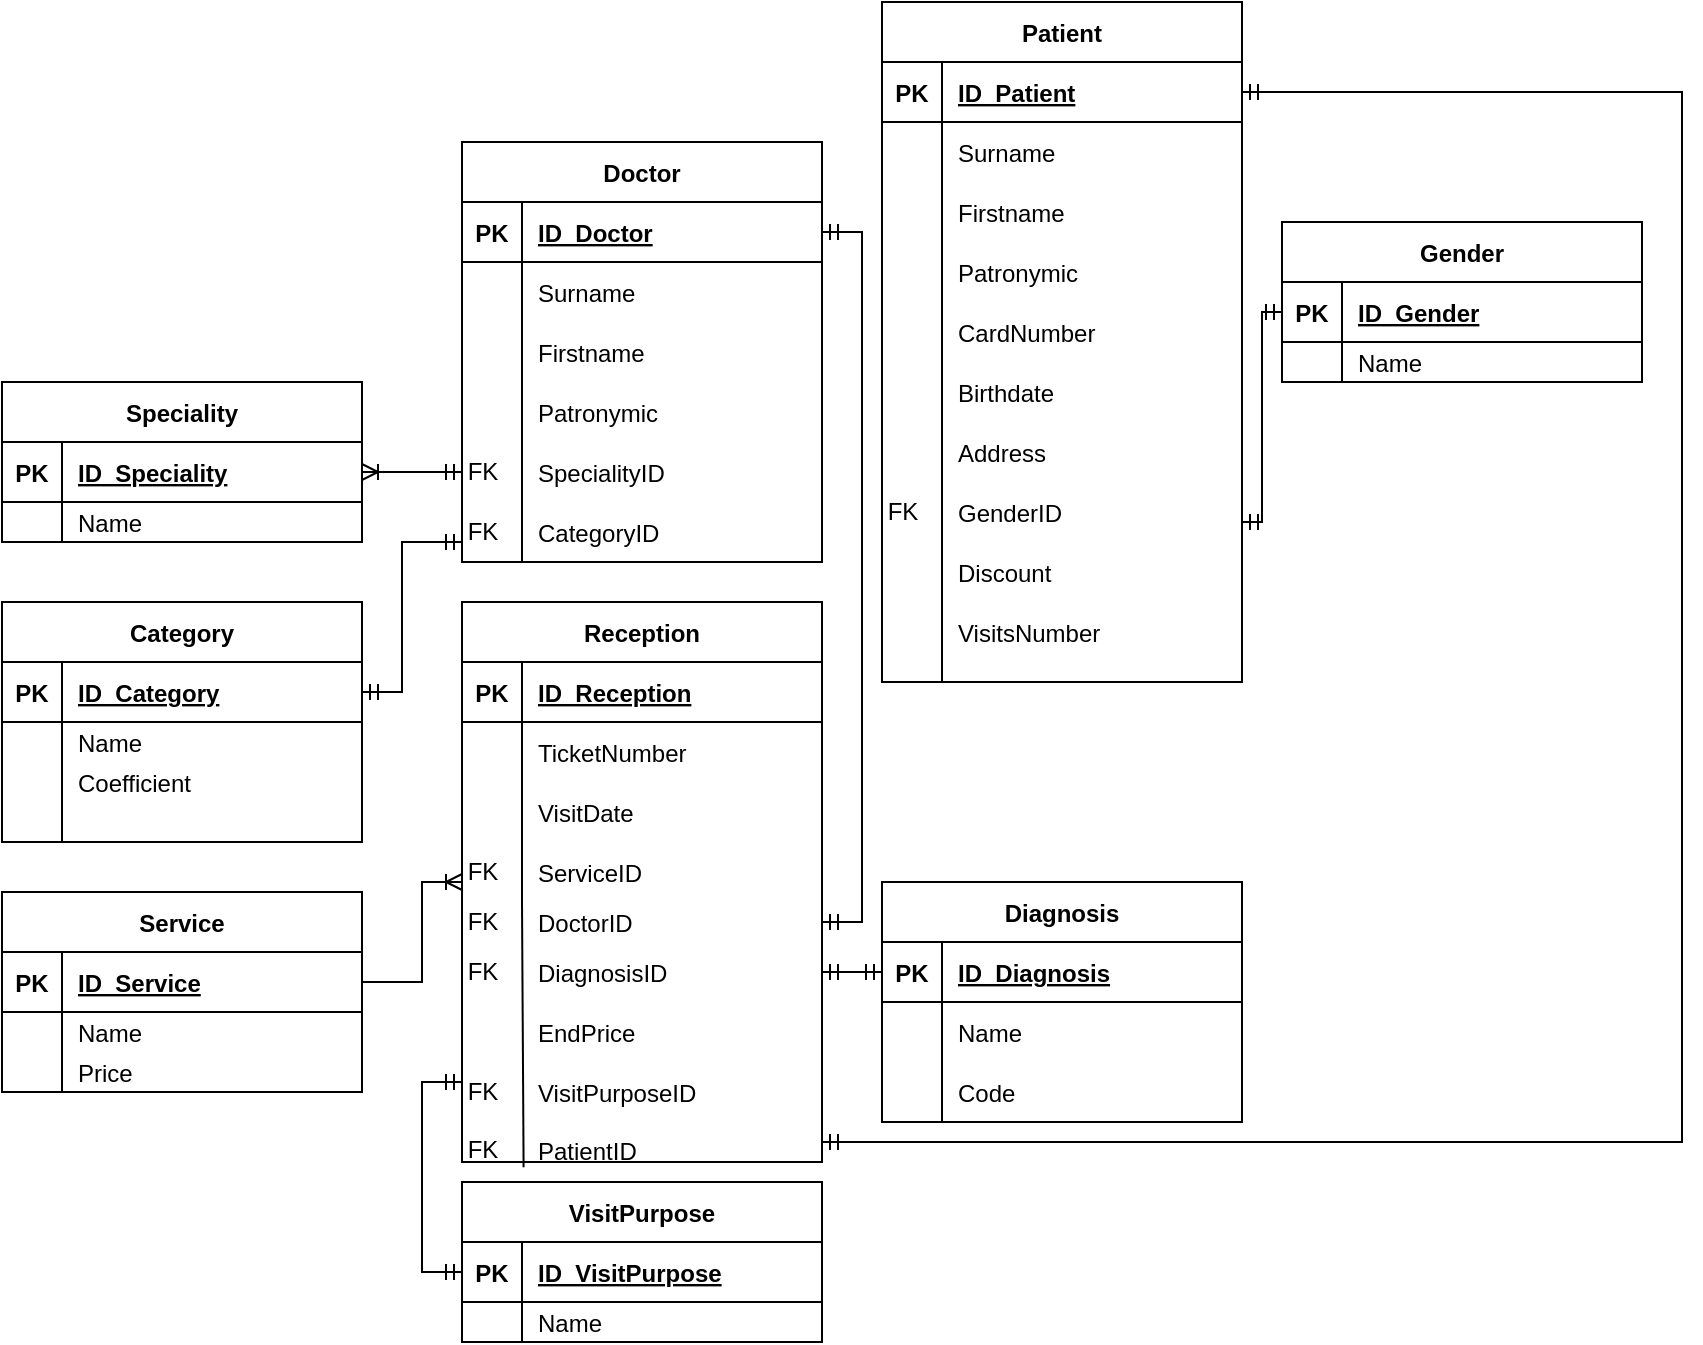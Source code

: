 <mxfile version="20.3.7" type="device"><diagram id="ko0bjbYCOfKCU1Q149tw" name="Страница 1"><mxGraphModel dx="3278" dy="1322" grid="1" gridSize="10" guides="1" tooltips="1" connect="1" arrows="1" fold="1" page="1" pageScale="1" pageWidth="827" pageHeight="1169" math="0" shadow="0"><root><mxCell id="0"/><mxCell id="1" parent="0"/><mxCell id="AfJfL40ZJMlOXkJpM24W-2" value="Doctor" style="shape=table;startSize=30;container=1;collapsible=1;childLayout=tableLayout;fixedRows=1;rowLines=0;fontStyle=1;align=center;resizeLast=1;" parent="1" vertex="1"><mxGeometry x="40" y="80" width="180" height="210" as="geometry"/></mxCell><mxCell id="AfJfL40ZJMlOXkJpM24W-3" value="" style="shape=tableRow;horizontal=0;startSize=0;swimlaneHead=0;swimlaneBody=0;fillColor=none;collapsible=0;dropTarget=0;points=[[0,0.5],[1,0.5]];portConstraint=eastwest;top=0;left=0;right=0;bottom=1;" parent="AfJfL40ZJMlOXkJpM24W-2" vertex="1"><mxGeometry y="30" width="180" height="30" as="geometry"/></mxCell><mxCell id="AfJfL40ZJMlOXkJpM24W-4" value="PK" style="shape=partialRectangle;connectable=0;fillColor=none;top=0;left=0;bottom=0;right=0;fontStyle=1;overflow=hidden;" parent="AfJfL40ZJMlOXkJpM24W-3" vertex="1"><mxGeometry width="30" height="30" as="geometry"><mxRectangle width="30" height="30" as="alternateBounds"/></mxGeometry></mxCell><mxCell id="AfJfL40ZJMlOXkJpM24W-5" value="ID_Doctor" style="shape=partialRectangle;connectable=0;fillColor=none;top=0;left=0;bottom=0;right=0;align=left;spacingLeft=6;fontStyle=5;overflow=hidden;" parent="AfJfL40ZJMlOXkJpM24W-3" vertex="1"><mxGeometry x="30" width="150" height="30" as="geometry"><mxRectangle width="150" height="30" as="alternateBounds"/></mxGeometry></mxCell><mxCell id="AfJfL40ZJMlOXkJpM24W-6" value="" style="shape=tableRow;horizontal=0;startSize=0;swimlaneHead=0;swimlaneBody=0;fillColor=none;collapsible=0;dropTarget=0;points=[[0,0.5],[1,0.5]];portConstraint=eastwest;top=0;left=0;right=0;bottom=0;" parent="AfJfL40ZJMlOXkJpM24W-2" vertex="1"><mxGeometry y="60" width="180" height="30" as="geometry"/></mxCell><mxCell id="AfJfL40ZJMlOXkJpM24W-7" value="" style="shape=partialRectangle;connectable=0;fillColor=none;top=0;left=0;bottom=0;right=0;editable=1;overflow=hidden;" parent="AfJfL40ZJMlOXkJpM24W-6" vertex="1"><mxGeometry width="30" height="30" as="geometry"><mxRectangle width="30" height="30" as="alternateBounds"/></mxGeometry></mxCell><mxCell id="AfJfL40ZJMlOXkJpM24W-8" value="Surname" style="shape=partialRectangle;connectable=0;fillColor=none;top=0;left=0;bottom=0;right=0;align=left;spacingLeft=6;overflow=hidden;" parent="AfJfL40ZJMlOXkJpM24W-6" vertex="1"><mxGeometry x="30" width="150" height="30" as="geometry"><mxRectangle width="150" height="30" as="alternateBounds"/></mxGeometry></mxCell><mxCell id="AfJfL40ZJMlOXkJpM24W-9" value="" style="shape=tableRow;horizontal=0;startSize=0;swimlaneHead=0;swimlaneBody=0;fillColor=none;collapsible=0;dropTarget=0;points=[[0,0.5],[1,0.5]];portConstraint=eastwest;top=0;left=0;right=0;bottom=0;" parent="AfJfL40ZJMlOXkJpM24W-2" vertex="1"><mxGeometry y="90" width="180" height="30" as="geometry"/></mxCell><mxCell id="AfJfL40ZJMlOXkJpM24W-10" value="" style="shape=partialRectangle;connectable=0;fillColor=none;top=0;left=0;bottom=0;right=0;editable=1;overflow=hidden;" parent="AfJfL40ZJMlOXkJpM24W-9" vertex="1"><mxGeometry width="30" height="30" as="geometry"><mxRectangle width="30" height="30" as="alternateBounds"/></mxGeometry></mxCell><mxCell id="AfJfL40ZJMlOXkJpM24W-11" value="Firstname" style="shape=partialRectangle;connectable=0;fillColor=none;top=0;left=0;bottom=0;right=0;align=left;spacingLeft=6;overflow=hidden;" parent="AfJfL40ZJMlOXkJpM24W-9" vertex="1"><mxGeometry x="30" width="150" height="30" as="geometry"><mxRectangle width="150" height="30" as="alternateBounds"/></mxGeometry></mxCell><mxCell id="AfJfL40ZJMlOXkJpM24W-12" value="" style="shape=tableRow;horizontal=0;startSize=0;swimlaneHead=0;swimlaneBody=0;fillColor=none;collapsible=0;dropTarget=0;points=[[0,0.5],[1,0.5]];portConstraint=eastwest;top=0;left=0;right=0;bottom=0;" parent="AfJfL40ZJMlOXkJpM24W-2" vertex="1"><mxGeometry y="120" width="180" height="30" as="geometry"/></mxCell><mxCell id="AfJfL40ZJMlOXkJpM24W-13" value="" style="shape=partialRectangle;connectable=0;fillColor=none;top=0;left=0;bottom=0;right=0;editable=1;overflow=hidden;" parent="AfJfL40ZJMlOXkJpM24W-12" vertex="1"><mxGeometry width="30" height="30" as="geometry"><mxRectangle width="30" height="30" as="alternateBounds"/></mxGeometry></mxCell><mxCell id="AfJfL40ZJMlOXkJpM24W-14" value="Patronymic" style="shape=partialRectangle;connectable=0;fillColor=none;top=0;left=0;bottom=0;right=0;align=left;spacingLeft=6;overflow=hidden;" parent="AfJfL40ZJMlOXkJpM24W-12" vertex="1"><mxGeometry x="30" width="150" height="30" as="geometry"><mxRectangle width="150" height="30" as="alternateBounds"/></mxGeometry></mxCell><mxCell id="AfJfL40ZJMlOXkJpM24W-15" value="SpecialityID" style="shape=partialRectangle;connectable=0;fillColor=none;top=0;left=0;bottom=0;right=0;align=left;spacingLeft=6;overflow=hidden;" parent="1" vertex="1"><mxGeometry x="70" y="230" width="150" height="30" as="geometry"><mxRectangle width="150" height="30" as="alternateBounds"/></mxGeometry></mxCell><mxCell id="AfJfL40ZJMlOXkJpM24W-17" value="" style="endArrow=none;html=1;rounded=0;" parent="1" edge="1"><mxGeometry width="50" height="50" relative="1" as="geometry"><mxPoint x="70" y="290" as="sourcePoint"/><mxPoint x="70" y="230" as="targetPoint"/></mxGeometry></mxCell><mxCell id="AfJfL40ZJMlOXkJpM24W-18" value="CategoryID" style="shape=partialRectangle;connectable=0;fillColor=none;top=0;left=0;bottom=0;right=0;align=left;spacingLeft=6;overflow=hidden;" parent="1" vertex="1"><mxGeometry x="70" y="260" width="150" height="30" as="geometry"><mxRectangle width="150" height="30" as="alternateBounds"/></mxGeometry></mxCell><mxCell id="AfJfL40ZJMlOXkJpM24W-19" value="Patient" style="shape=table;startSize=30;container=1;collapsible=1;childLayout=tableLayout;fixedRows=1;rowLines=0;fontStyle=1;align=center;resizeLast=1;" parent="1" vertex="1"><mxGeometry x="250" y="10" width="180" height="340" as="geometry"/></mxCell><mxCell id="AfJfL40ZJMlOXkJpM24W-20" value="" style="shape=tableRow;horizontal=0;startSize=0;swimlaneHead=0;swimlaneBody=0;fillColor=none;collapsible=0;dropTarget=0;points=[[0,0.5],[1,0.5]];portConstraint=eastwest;top=0;left=0;right=0;bottom=1;" parent="AfJfL40ZJMlOXkJpM24W-19" vertex="1"><mxGeometry y="30" width="180" height="30" as="geometry"/></mxCell><mxCell id="AfJfL40ZJMlOXkJpM24W-21" value="PK" style="shape=partialRectangle;connectable=0;fillColor=none;top=0;left=0;bottom=0;right=0;fontStyle=1;overflow=hidden;" parent="AfJfL40ZJMlOXkJpM24W-20" vertex="1"><mxGeometry width="30" height="30" as="geometry"><mxRectangle width="30" height="30" as="alternateBounds"/></mxGeometry></mxCell><mxCell id="AfJfL40ZJMlOXkJpM24W-22" value="ID_Patient" style="shape=partialRectangle;connectable=0;fillColor=none;top=0;left=0;bottom=0;right=0;align=left;spacingLeft=6;fontStyle=5;overflow=hidden;" parent="AfJfL40ZJMlOXkJpM24W-20" vertex="1"><mxGeometry x="30" width="150" height="30" as="geometry"><mxRectangle width="150" height="30" as="alternateBounds"/></mxGeometry></mxCell><mxCell id="AfJfL40ZJMlOXkJpM24W-23" value="" style="shape=tableRow;horizontal=0;startSize=0;swimlaneHead=0;swimlaneBody=0;fillColor=none;collapsible=0;dropTarget=0;points=[[0,0.5],[1,0.5]];portConstraint=eastwest;top=0;left=0;right=0;bottom=0;" parent="AfJfL40ZJMlOXkJpM24W-19" vertex="1"><mxGeometry y="60" width="180" height="30" as="geometry"/></mxCell><mxCell id="AfJfL40ZJMlOXkJpM24W-24" value="" style="shape=partialRectangle;connectable=0;fillColor=none;top=0;left=0;bottom=0;right=0;editable=1;overflow=hidden;" parent="AfJfL40ZJMlOXkJpM24W-23" vertex="1"><mxGeometry width="30" height="30" as="geometry"><mxRectangle width="30" height="30" as="alternateBounds"/></mxGeometry></mxCell><mxCell id="AfJfL40ZJMlOXkJpM24W-25" value="Surname" style="shape=partialRectangle;connectable=0;fillColor=none;top=0;left=0;bottom=0;right=0;align=left;spacingLeft=6;overflow=hidden;" parent="AfJfL40ZJMlOXkJpM24W-23" vertex="1"><mxGeometry x="30" width="150" height="30" as="geometry"><mxRectangle width="150" height="30" as="alternateBounds"/></mxGeometry></mxCell><mxCell id="AfJfL40ZJMlOXkJpM24W-26" value="" style="shape=tableRow;horizontal=0;startSize=0;swimlaneHead=0;swimlaneBody=0;fillColor=none;collapsible=0;dropTarget=0;points=[[0,0.5],[1,0.5]];portConstraint=eastwest;top=0;left=0;right=0;bottom=0;" parent="AfJfL40ZJMlOXkJpM24W-19" vertex="1"><mxGeometry y="90" width="180" height="30" as="geometry"/></mxCell><mxCell id="AfJfL40ZJMlOXkJpM24W-27" value="" style="shape=partialRectangle;connectable=0;fillColor=none;top=0;left=0;bottom=0;right=0;editable=1;overflow=hidden;" parent="AfJfL40ZJMlOXkJpM24W-26" vertex="1"><mxGeometry width="30" height="30" as="geometry"><mxRectangle width="30" height="30" as="alternateBounds"/></mxGeometry></mxCell><mxCell id="AfJfL40ZJMlOXkJpM24W-28" value="Firstname" style="shape=partialRectangle;connectable=0;fillColor=none;top=0;left=0;bottom=0;right=0;align=left;spacingLeft=6;overflow=hidden;" parent="AfJfL40ZJMlOXkJpM24W-26" vertex="1"><mxGeometry x="30" width="150" height="30" as="geometry"><mxRectangle width="150" height="30" as="alternateBounds"/></mxGeometry></mxCell><mxCell id="AfJfL40ZJMlOXkJpM24W-29" value="" style="shape=tableRow;horizontal=0;startSize=0;swimlaneHead=0;swimlaneBody=0;fillColor=none;collapsible=0;dropTarget=0;points=[[0,0.5],[1,0.5]];portConstraint=eastwest;top=0;left=0;right=0;bottom=0;" parent="AfJfL40ZJMlOXkJpM24W-19" vertex="1"><mxGeometry y="120" width="180" height="30" as="geometry"/></mxCell><mxCell id="AfJfL40ZJMlOXkJpM24W-30" value="" style="shape=partialRectangle;connectable=0;fillColor=none;top=0;left=0;bottom=0;right=0;editable=1;overflow=hidden;" parent="AfJfL40ZJMlOXkJpM24W-29" vertex="1"><mxGeometry width="30" height="30" as="geometry"><mxRectangle width="30" height="30" as="alternateBounds"/></mxGeometry></mxCell><mxCell id="AfJfL40ZJMlOXkJpM24W-31" value="Patronymic" style="shape=partialRectangle;connectable=0;fillColor=none;top=0;left=0;bottom=0;right=0;align=left;spacingLeft=6;overflow=hidden;" parent="AfJfL40ZJMlOXkJpM24W-29" vertex="1"><mxGeometry x="30" width="150" height="30" as="geometry"><mxRectangle width="150" height="30" as="alternateBounds"/></mxGeometry></mxCell><mxCell id="AfJfL40ZJMlOXkJpM24W-32" value="CardNumber" style="shape=partialRectangle;connectable=0;fillColor=none;top=0;left=0;bottom=0;right=0;align=left;spacingLeft=6;overflow=hidden;" parent="1" vertex="1"><mxGeometry x="280" y="160" width="150" height="30" as="geometry"><mxRectangle width="150" height="30" as="alternateBounds"/></mxGeometry></mxCell><mxCell id="AfJfL40ZJMlOXkJpM24W-33" value="" style="endArrow=none;html=1;rounded=0;" parent="1" edge="1"><mxGeometry width="50" height="50" relative="1" as="geometry"><mxPoint x="280" y="220" as="sourcePoint"/><mxPoint x="280" y="160" as="targetPoint"/></mxGeometry></mxCell><mxCell id="AfJfL40ZJMlOXkJpM24W-34" value="Birthdate" style="shape=partialRectangle;connectable=0;fillColor=none;top=0;left=0;bottom=0;right=0;align=left;spacingLeft=6;overflow=hidden;" parent="1" vertex="1"><mxGeometry x="280" y="190" width="150" height="30" as="geometry"><mxRectangle width="150" height="30" as="alternateBounds"/></mxGeometry></mxCell><mxCell id="AfJfL40ZJMlOXkJpM24W-35" value="Address" style="shape=partialRectangle;connectable=0;fillColor=none;top=0;left=0;bottom=0;right=0;align=left;spacingLeft=6;overflow=hidden;" parent="1" vertex="1"><mxGeometry x="280" y="220" width="150" height="30" as="geometry"><mxRectangle width="150" height="30" as="alternateBounds"/></mxGeometry></mxCell><mxCell id="AfJfL40ZJMlOXkJpM24W-36" value="GenderID" style="shape=partialRectangle;connectable=0;fillColor=none;top=0;left=0;bottom=0;right=0;align=left;spacingLeft=6;overflow=hidden;" parent="1" vertex="1"><mxGeometry x="280" y="250" width="150" height="30" as="geometry"><mxRectangle width="150" height="30" as="alternateBounds"/></mxGeometry></mxCell><mxCell id="AfJfL40ZJMlOXkJpM24W-37" value="Discount" style="shape=partialRectangle;connectable=0;fillColor=none;top=0;left=0;bottom=0;right=0;align=left;spacingLeft=6;overflow=hidden;" parent="1" vertex="1"><mxGeometry x="280" y="280" width="150" height="30" as="geometry"><mxRectangle width="150" height="30" as="alternateBounds"/></mxGeometry></mxCell><mxCell id="AfJfL40ZJMlOXkJpM24W-38" value="" style="endArrow=none;html=1;rounded=0;" parent="1" edge="1"><mxGeometry width="50" height="50" relative="1" as="geometry"><mxPoint x="280" y="310" as="sourcePoint"/><mxPoint x="280" y="220" as="targetPoint"/></mxGeometry></mxCell><mxCell id="AfJfL40ZJMlOXkJpM24W-39" value="Reception" style="shape=table;startSize=30;container=1;collapsible=1;childLayout=tableLayout;fixedRows=1;rowLines=0;fontStyle=1;align=center;resizeLast=1;" parent="1" vertex="1"><mxGeometry x="40" y="310" width="180" height="280" as="geometry"/></mxCell><mxCell id="AfJfL40ZJMlOXkJpM24W-40" value="" style="shape=tableRow;horizontal=0;startSize=0;swimlaneHead=0;swimlaneBody=0;fillColor=none;collapsible=0;dropTarget=0;points=[[0,0.5],[1,0.5]];portConstraint=eastwest;top=0;left=0;right=0;bottom=1;" parent="AfJfL40ZJMlOXkJpM24W-39" vertex="1"><mxGeometry y="30" width="180" height="30" as="geometry"/></mxCell><mxCell id="AfJfL40ZJMlOXkJpM24W-41" value="PK" style="shape=partialRectangle;connectable=0;fillColor=none;top=0;left=0;bottom=0;right=0;fontStyle=1;overflow=hidden;" parent="AfJfL40ZJMlOXkJpM24W-40" vertex="1"><mxGeometry width="30" height="30" as="geometry"><mxRectangle width="30" height="30" as="alternateBounds"/></mxGeometry></mxCell><mxCell id="AfJfL40ZJMlOXkJpM24W-42" value="ID_Reception" style="shape=partialRectangle;connectable=0;fillColor=none;top=0;left=0;bottom=0;right=0;align=left;spacingLeft=6;fontStyle=5;overflow=hidden;" parent="AfJfL40ZJMlOXkJpM24W-40" vertex="1"><mxGeometry x="30" width="150" height="30" as="geometry"><mxRectangle width="150" height="30" as="alternateBounds"/></mxGeometry></mxCell><mxCell id="AfJfL40ZJMlOXkJpM24W-43" value="" style="shape=tableRow;horizontal=0;startSize=0;swimlaneHead=0;swimlaneBody=0;fillColor=none;collapsible=0;dropTarget=0;points=[[0,0.5],[1,0.5]];portConstraint=eastwest;top=0;left=0;right=0;bottom=0;" parent="AfJfL40ZJMlOXkJpM24W-39" vertex="1"><mxGeometry y="60" width="180" height="30" as="geometry"/></mxCell><mxCell id="AfJfL40ZJMlOXkJpM24W-44" value="" style="shape=partialRectangle;connectable=0;fillColor=none;top=0;left=0;bottom=0;right=0;editable=1;overflow=hidden;" parent="AfJfL40ZJMlOXkJpM24W-43" vertex="1"><mxGeometry width="30" height="30" as="geometry"><mxRectangle width="30" height="30" as="alternateBounds"/></mxGeometry></mxCell><mxCell id="AfJfL40ZJMlOXkJpM24W-45" value="TicketNumber" style="shape=partialRectangle;connectable=0;fillColor=none;top=0;left=0;bottom=0;right=0;align=left;spacingLeft=6;overflow=hidden;" parent="AfJfL40ZJMlOXkJpM24W-43" vertex="1"><mxGeometry x="30" width="150" height="30" as="geometry"><mxRectangle width="150" height="30" as="alternateBounds"/></mxGeometry></mxCell><mxCell id="AfJfL40ZJMlOXkJpM24W-46" value="" style="shape=tableRow;horizontal=0;startSize=0;swimlaneHead=0;swimlaneBody=0;fillColor=none;collapsible=0;dropTarget=0;points=[[0,0.5],[1,0.5]];portConstraint=eastwest;top=0;left=0;right=0;bottom=0;" parent="AfJfL40ZJMlOXkJpM24W-39" vertex="1"><mxGeometry y="90" width="180" height="30" as="geometry"/></mxCell><mxCell id="AfJfL40ZJMlOXkJpM24W-47" value="" style="shape=partialRectangle;connectable=0;fillColor=none;top=0;left=0;bottom=0;right=0;editable=1;overflow=hidden;" parent="AfJfL40ZJMlOXkJpM24W-46" vertex="1"><mxGeometry width="30" height="30" as="geometry"><mxRectangle width="30" height="30" as="alternateBounds"/></mxGeometry></mxCell><mxCell id="AfJfL40ZJMlOXkJpM24W-48" value="VisitDate" style="shape=partialRectangle;connectable=0;fillColor=none;top=0;left=0;bottom=0;right=0;align=left;spacingLeft=6;overflow=hidden;" parent="AfJfL40ZJMlOXkJpM24W-46" vertex="1"><mxGeometry x="30" width="150" height="30" as="geometry"><mxRectangle width="150" height="30" as="alternateBounds"/></mxGeometry></mxCell><mxCell id="AfJfL40ZJMlOXkJpM24W-49" value="" style="shape=tableRow;horizontal=0;startSize=0;swimlaneHead=0;swimlaneBody=0;fillColor=none;collapsible=0;dropTarget=0;points=[[0,0.5],[1,0.5]];portConstraint=eastwest;top=0;left=0;right=0;bottom=0;" parent="AfJfL40ZJMlOXkJpM24W-39" vertex="1"><mxGeometry y="120" width="180" height="30" as="geometry"/></mxCell><mxCell id="AfJfL40ZJMlOXkJpM24W-50" value="" style="shape=partialRectangle;connectable=0;fillColor=none;top=0;left=0;bottom=0;right=0;editable=1;overflow=hidden;" parent="AfJfL40ZJMlOXkJpM24W-49" vertex="1"><mxGeometry width="30" height="30" as="geometry"><mxRectangle width="30" height="30" as="alternateBounds"/></mxGeometry></mxCell><mxCell id="AfJfL40ZJMlOXkJpM24W-51" value="ServiceID" style="shape=partialRectangle;connectable=0;fillColor=none;top=0;left=0;bottom=0;right=0;align=left;spacingLeft=6;overflow=hidden;" parent="AfJfL40ZJMlOXkJpM24W-49" vertex="1"><mxGeometry x="30" width="150" height="30" as="geometry"><mxRectangle width="150" height="30" as="alternateBounds"/></mxGeometry></mxCell><mxCell id="AfJfL40ZJMlOXkJpM24W-59" value="Diagnosis" style="shape=table;startSize=30;container=1;collapsible=1;childLayout=tableLayout;fixedRows=1;rowLines=0;fontStyle=1;align=center;resizeLast=1;" parent="1" vertex="1"><mxGeometry x="250" y="450" width="180" height="120" as="geometry"/></mxCell><mxCell id="AfJfL40ZJMlOXkJpM24W-60" value="" style="shape=tableRow;horizontal=0;startSize=0;swimlaneHead=0;swimlaneBody=0;fillColor=none;collapsible=0;dropTarget=0;points=[[0,0.5],[1,0.5]];portConstraint=eastwest;top=0;left=0;right=0;bottom=1;" parent="AfJfL40ZJMlOXkJpM24W-59" vertex="1"><mxGeometry y="30" width="180" height="30" as="geometry"/></mxCell><mxCell id="AfJfL40ZJMlOXkJpM24W-61" value="PK" style="shape=partialRectangle;connectable=0;fillColor=none;top=0;left=0;bottom=0;right=0;fontStyle=1;overflow=hidden;" parent="AfJfL40ZJMlOXkJpM24W-60" vertex="1"><mxGeometry width="30" height="30" as="geometry"><mxRectangle width="30" height="30" as="alternateBounds"/></mxGeometry></mxCell><mxCell id="AfJfL40ZJMlOXkJpM24W-62" value="ID_Diagnosis" style="shape=partialRectangle;connectable=0;fillColor=none;top=0;left=0;bottom=0;right=0;align=left;spacingLeft=6;fontStyle=5;overflow=hidden;" parent="AfJfL40ZJMlOXkJpM24W-60" vertex="1"><mxGeometry x="30" width="150" height="30" as="geometry"><mxRectangle width="150" height="30" as="alternateBounds"/></mxGeometry></mxCell><mxCell id="AfJfL40ZJMlOXkJpM24W-63" value="" style="shape=tableRow;horizontal=0;startSize=0;swimlaneHead=0;swimlaneBody=0;fillColor=none;collapsible=0;dropTarget=0;points=[[0,0.5],[1,0.5]];portConstraint=eastwest;top=0;left=0;right=0;bottom=0;" parent="AfJfL40ZJMlOXkJpM24W-59" vertex="1"><mxGeometry y="60" width="180" height="30" as="geometry"/></mxCell><mxCell id="AfJfL40ZJMlOXkJpM24W-64" value="" style="shape=partialRectangle;connectable=0;fillColor=none;top=0;left=0;bottom=0;right=0;editable=1;overflow=hidden;" parent="AfJfL40ZJMlOXkJpM24W-63" vertex="1"><mxGeometry width="30" height="30" as="geometry"><mxRectangle width="30" height="30" as="alternateBounds"/></mxGeometry></mxCell><mxCell id="AfJfL40ZJMlOXkJpM24W-65" value="Name" style="shape=partialRectangle;connectable=0;fillColor=none;top=0;left=0;bottom=0;right=0;align=left;spacingLeft=6;overflow=hidden;" parent="AfJfL40ZJMlOXkJpM24W-63" vertex="1"><mxGeometry x="30" width="150" height="30" as="geometry"><mxRectangle width="150" height="30" as="alternateBounds"/></mxGeometry></mxCell><mxCell id="AfJfL40ZJMlOXkJpM24W-66" value="" style="shape=tableRow;horizontal=0;startSize=0;swimlaneHead=0;swimlaneBody=0;fillColor=none;collapsible=0;dropTarget=0;points=[[0,0.5],[1,0.5]];portConstraint=eastwest;top=0;left=0;right=0;bottom=0;" parent="AfJfL40ZJMlOXkJpM24W-59" vertex="1"><mxGeometry y="90" width="180" height="30" as="geometry"/></mxCell><mxCell id="AfJfL40ZJMlOXkJpM24W-67" value="" style="shape=partialRectangle;connectable=0;fillColor=none;top=0;left=0;bottom=0;right=0;editable=1;overflow=hidden;" parent="AfJfL40ZJMlOXkJpM24W-66" vertex="1"><mxGeometry width="30" height="30" as="geometry"><mxRectangle width="30" height="30" as="alternateBounds"/></mxGeometry></mxCell><mxCell id="AfJfL40ZJMlOXkJpM24W-68" value="" style="shape=partialRectangle;connectable=0;fillColor=none;top=0;left=0;bottom=0;right=0;align=left;spacingLeft=6;overflow=hidden;" parent="AfJfL40ZJMlOXkJpM24W-66" vertex="1"><mxGeometry x="30" width="150" height="30" as="geometry"><mxRectangle width="150" height="30" as="alternateBounds"/></mxGeometry></mxCell><mxCell id="AfJfL40ZJMlOXkJpM24W-74" value="Code" style="shape=partialRectangle;connectable=0;fillColor=none;top=0;left=0;bottom=0;right=0;align=left;spacingLeft=6;overflow=hidden;" parent="1" vertex="1"><mxGeometry x="280" y="540" width="150" height="30" as="geometry"><mxRectangle width="150" height="30" as="alternateBounds"/></mxGeometry></mxCell><mxCell id="CKuG1_fI6XGFoReE5Z5t-1" value="Speciality" style="shape=table;startSize=30;container=1;collapsible=1;childLayout=tableLayout;fixedRows=1;rowLines=0;fontStyle=1;align=center;resizeLast=1;" parent="1" vertex="1"><mxGeometry x="-190" y="200" width="180" height="80" as="geometry"/></mxCell><mxCell id="CKuG1_fI6XGFoReE5Z5t-2" value="" style="shape=tableRow;horizontal=0;startSize=0;swimlaneHead=0;swimlaneBody=0;fillColor=none;collapsible=0;dropTarget=0;points=[[0,0.5],[1,0.5]];portConstraint=eastwest;top=0;left=0;right=0;bottom=1;" parent="CKuG1_fI6XGFoReE5Z5t-1" vertex="1"><mxGeometry y="30" width="180" height="30" as="geometry"/></mxCell><mxCell id="CKuG1_fI6XGFoReE5Z5t-3" value="PK" style="shape=partialRectangle;connectable=0;fillColor=none;top=0;left=0;bottom=0;right=0;fontStyle=1;overflow=hidden;" parent="CKuG1_fI6XGFoReE5Z5t-2" vertex="1"><mxGeometry width="30" height="30" as="geometry"><mxRectangle width="30" height="30" as="alternateBounds"/></mxGeometry></mxCell><mxCell id="CKuG1_fI6XGFoReE5Z5t-4" value="ID_Speciality" style="shape=partialRectangle;connectable=0;fillColor=none;top=0;left=0;bottom=0;right=0;align=left;spacingLeft=6;fontStyle=5;overflow=hidden;" parent="CKuG1_fI6XGFoReE5Z5t-2" vertex="1"><mxGeometry x="30" width="150" height="30" as="geometry"><mxRectangle width="150" height="30" as="alternateBounds"/></mxGeometry></mxCell><mxCell id="CKuG1_fI6XGFoReE5Z5t-5" value="" style="shape=tableRow;horizontal=0;startSize=0;swimlaneHead=0;swimlaneBody=0;fillColor=none;collapsible=0;dropTarget=0;points=[[0,0.5],[1,0.5]];portConstraint=eastwest;top=0;left=0;right=0;bottom=0;" parent="CKuG1_fI6XGFoReE5Z5t-1" vertex="1"><mxGeometry y="60" width="180" height="20" as="geometry"/></mxCell><mxCell id="CKuG1_fI6XGFoReE5Z5t-6" value="" style="shape=partialRectangle;connectable=0;fillColor=none;top=0;left=0;bottom=0;right=0;editable=1;overflow=hidden;" parent="CKuG1_fI6XGFoReE5Z5t-5" vertex="1"><mxGeometry width="30" height="20" as="geometry"><mxRectangle width="30" height="20" as="alternateBounds"/></mxGeometry></mxCell><mxCell id="CKuG1_fI6XGFoReE5Z5t-7" value="Name" style="shape=partialRectangle;connectable=0;fillColor=none;top=0;left=0;bottom=0;right=0;align=left;spacingLeft=6;overflow=hidden;" parent="CKuG1_fI6XGFoReE5Z5t-5" vertex="1"><mxGeometry x="30" width="150" height="20" as="geometry"><mxRectangle width="150" height="20" as="alternateBounds"/></mxGeometry></mxCell><mxCell id="CKuG1_fI6XGFoReE5Z5t-14" value="Category" style="shape=table;startSize=30;container=1;collapsible=1;childLayout=tableLayout;fixedRows=1;rowLines=0;fontStyle=1;align=center;resizeLast=1;" parent="1" vertex="1"><mxGeometry x="-190" y="310" width="180" height="120" as="geometry"/></mxCell><mxCell id="CKuG1_fI6XGFoReE5Z5t-15" value="" style="shape=tableRow;horizontal=0;startSize=0;swimlaneHead=0;swimlaneBody=0;fillColor=none;collapsible=0;dropTarget=0;points=[[0,0.5],[1,0.5]];portConstraint=eastwest;top=0;left=0;right=0;bottom=1;" parent="CKuG1_fI6XGFoReE5Z5t-14" vertex="1"><mxGeometry y="30" width="180" height="30" as="geometry"/></mxCell><mxCell id="CKuG1_fI6XGFoReE5Z5t-16" value="PK" style="shape=partialRectangle;connectable=0;fillColor=none;top=0;left=0;bottom=0;right=0;fontStyle=1;overflow=hidden;" parent="CKuG1_fI6XGFoReE5Z5t-15" vertex="1"><mxGeometry width="30" height="30" as="geometry"><mxRectangle width="30" height="30" as="alternateBounds"/></mxGeometry></mxCell><mxCell id="CKuG1_fI6XGFoReE5Z5t-17" value="ID_Category" style="shape=partialRectangle;connectable=0;fillColor=none;top=0;left=0;bottom=0;right=0;align=left;spacingLeft=6;fontStyle=5;overflow=hidden;" parent="CKuG1_fI6XGFoReE5Z5t-15" vertex="1"><mxGeometry x="30" width="150" height="30" as="geometry"><mxRectangle width="150" height="30" as="alternateBounds"/></mxGeometry></mxCell><mxCell id="CKuG1_fI6XGFoReE5Z5t-18" value="" style="shape=tableRow;horizontal=0;startSize=0;swimlaneHead=0;swimlaneBody=0;fillColor=none;collapsible=0;dropTarget=0;points=[[0,0.5],[1,0.5]];portConstraint=eastwest;top=0;left=0;right=0;bottom=0;" parent="CKuG1_fI6XGFoReE5Z5t-14" vertex="1"><mxGeometry y="60" width="180" height="20" as="geometry"/></mxCell><mxCell id="CKuG1_fI6XGFoReE5Z5t-19" value="" style="shape=partialRectangle;connectable=0;fillColor=none;top=0;left=0;bottom=0;right=0;editable=1;overflow=hidden;" parent="CKuG1_fI6XGFoReE5Z5t-18" vertex="1"><mxGeometry width="30" height="20" as="geometry"><mxRectangle width="30" height="20" as="alternateBounds"/></mxGeometry></mxCell><mxCell id="CKuG1_fI6XGFoReE5Z5t-20" value="Name" style="shape=partialRectangle;connectable=0;fillColor=none;top=0;left=0;bottom=0;right=0;align=left;spacingLeft=6;overflow=hidden;" parent="CKuG1_fI6XGFoReE5Z5t-18" vertex="1"><mxGeometry x="30" width="150" height="20" as="geometry"><mxRectangle width="150" height="20" as="alternateBounds"/></mxGeometry></mxCell><mxCell id="CKuG1_fI6XGFoReE5Z5t-21" value="" style="shape=tableRow;horizontal=0;startSize=0;swimlaneHead=0;swimlaneBody=0;fillColor=none;collapsible=0;dropTarget=0;points=[[0,0.5],[1,0.5]];portConstraint=eastwest;top=0;left=0;right=0;bottom=0;" parent="CKuG1_fI6XGFoReE5Z5t-14" vertex="1"><mxGeometry y="80" width="180" height="20" as="geometry"/></mxCell><mxCell id="CKuG1_fI6XGFoReE5Z5t-22" value="" style="shape=partialRectangle;connectable=0;fillColor=none;top=0;left=0;bottom=0;right=0;editable=1;overflow=hidden;" parent="CKuG1_fI6XGFoReE5Z5t-21" vertex="1"><mxGeometry width="30" height="20" as="geometry"><mxRectangle width="30" height="20" as="alternateBounds"/></mxGeometry></mxCell><mxCell id="CKuG1_fI6XGFoReE5Z5t-23" value="Coefficient" style="shape=partialRectangle;connectable=0;fillColor=none;top=0;left=0;bottom=0;right=0;align=left;spacingLeft=6;overflow=hidden;" parent="CKuG1_fI6XGFoReE5Z5t-21" vertex="1"><mxGeometry x="30" width="150" height="20" as="geometry"><mxRectangle width="150" height="20" as="alternateBounds"/></mxGeometry></mxCell><mxCell id="CKuG1_fI6XGFoReE5Z5t-24" value="" style="shape=tableRow;horizontal=0;startSize=0;swimlaneHead=0;swimlaneBody=0;fillColor=none;collapsible=0;dropTarget=0;points=[[0,0.5],[1,0.5]];portConstraint=eastwest;top=0;left=0;right=0;bottom=0;" parent="CKuG1_fI6XGFoReE5Z5t-14" vertex="1"><mxGeometry y="100" width="180" height="20" as="geometry"/></mxCell><mxCell id="CKuG1_fI6XGFoReE5Z5t-25" value="" style="shape=partialRectangle;connectable=0;fillColor=none;top=0;left=0;bottom=0;right=0;editable=1;overflow=hidden;" parent="CKuG1_fI6XGFoReE5Z5t-24" vertex="1"><mxGeometry width="30" height="20" as="geometry"><mxRectangle width="30" height="20" as="alternateBounds"/></mxGeometry></mxCell><mxCell id="CKuG1_fI6XGFoReE5Z5t-26" value="" style="shape=partialRectangle;connectable=0;fillColor=none;top=0;left=0;bottom=0;right=0;align=left;spacingLeft=6;overflow=hidden;" parent="CKuG1_fI6XGFoReE5Z5t-24" vertex="1"><mxGeometry x="30" width="150" height="20" as="geometry"><mxRectangle width="150" height="20" as="alternateBounds"/></mxGeometry></mxCell><mxCell id="CKuG1_fI6XGFoReE5Z5t-27" value="Service" style="shape=table;startSize=30;container=1;collapsible=1;childLayout=tableLayout;fixedRows=1;rowLines=0;fontStyle=1;align=center;resizeLast=1;" parent="1" vertex="1"><mxGeometry x="-190" y="455" width="180" height="100" as="geometry"/></mxCell><mxCell id="CKuG1_fI6XGFoReE5Z5t-28" value="" style="shape=tableRow;horizontal=0;startSize=0;swimlaneHead=0;swimlaneBody=0;fillColor=none;collapsible=0;dropTarget=0;points=[[0,0.5],[1,0.5]];portConstraint=eastwest;top=0;left=0;right=0;bottom=1;" parent="CKuG1_fI6XGFoReE5Z5t-27" vertex="1"><mxGeometry y="30" width="180" height="30" as="geometry"/></mxCell><mxCell id="CKuG1_fI6XGFoReE5Z5t-29" value="PK" style="shape=partialRectangle;connectable=0;fillColor=none;top=0;left=0;bottom=0;right=0;fontStyle=1;overflow=hidden;" parent="CKuG1_fI6XGFoReE5Z5t-28" vertex="1"><mxGeometry width="30" height="30" as="geometry"><mxRectangle width="30" height="30" as="alternateBounds"/></mxGeometry></mxCell><mxCell id="CKuG1_fI6XGFoReE5Z5t-30" value="ID_Service" style="shape=partialRectangle;connectable=0;fillColor=none;top=0;left=0;bottom=0;right=0;align=left;spacingLeft=6;fontStyle=5;overflow=hidden;" parent="CKuG1_fI6XGFoReE5Z5t-28" vertex="1"><mxGeometry x="30" width="150" height="30" as="geometry"><mxRectangle width="150" height="30" as="alternateBounds"/></mxGeometry></mxCell><mxCell id="CKuG1_fI6XGFoReE5Z5t-31" value="" style="shape=tableRow;horizontal=0;startSize=0;swimlaneHead=0;swimlaneBody=0;fillColor=none;collapsible=0;dropTarget=0;points=[[0,0.5],[1,0.5]];portConstraint=eastwest;top=0;left=0;right=0;bottom=0;" parent="CKuG1_fI6XGFoReE5Z5t-27" vertex="1"><mxGeometry y="60" width="180" height="20" as="geometry"/></mxCell><mxCell id="CKuG1_fI6XGFoReE5Z5t-32" value="" style="shape=partialRectangle;connectable=0;fillColor=none;top=0;left=0;bottom=0;right=0;editable=1;overflow=hidden;" parent="CKuG1_fI6XGFoReE5Z5t-31" vertex="1"><mxGeometry width="30" height="20" as="geometry"><mxRectangle width="30" height="20" as="alternateBounds"/></mxGeometry></mxCell><mxCell id="CKuG1_fI6XGFoReE5Z5t-33" value="Name" style="shape=partialRectangle;connectable=0;fillColor=none;top=0;left=0;bottom=0;right=0;align=left;spacingLeft=6;overflow=hidden;" parent="CKuG1_fI6XGFoReE5Z5t-31" vertex="1"><mxGeometry x="30" width="150" height="20" as="geometry"><mxRectangle width="150" height="20" as="alternateBounds"/></mxGeometry></mxCell><mxCell id="CKuG1_fI6XGFoReE5Z5t-34" value="" style="shape=tableRow;horizontal=0;startSize=0;swimlaneHead=0;swimlaneBody=0;fillColor=none;collapsible=0;dropTarget=0;points=[[0,0.5],[1,0.5]];portConstraint=eastwest;top=0;left=0;right=0;bottom=0;" parent="CKuG1_fI6XGFoReE5Z5t-27" vertex="1"><mxGeometry y="80" width="180" height="20" as="geometry"/></mxCell><mxCell id="CKuG1_fI6XGFoReE5Z5t-35" value="" style="shape=partialRectangle;connectable=0;fillColor=none;top=0;left=0;bottom=0;right=0;editable=1;overflow=hidden;" parent="CKuG1_fI6XGFoReE5Z5t-34" vertex="1"><mxGeometry width="30" height="20" as="geometry"><mxRectangle width="30" height="20" as="alternateBounds"/></mxGeometry></mxCell><mxCell id="CKuG1_fI6XGFoReE5Z5t-36" value="Price" style="shape=partialRectangle;connectable=0;fillColor=none;top=0;left=0;bottom=0;right=0;align=left;spacingLeft=6;overflow=hidden;" parent="CKuG1_fI6XGFoReE5Z5t-34" vertex="1"><mxGeometry x="30" width="150" height="20" as="geometry"><mxRectangle width="150" height="20" as="alternateBounds"/></mxGeometry></mxCell><mxCell id="CKuG1_fI6XGFoReE5Z5t-40" value="Gender" style="shape=table;startSize=30;container=1;collapsible=1;childLayout=tableLayout;fixedRows=1;rowLines=0;fontStyle=1;align=center;resizeLast=1;" parent="1" vertex="1"><mxGeometry x="450" y="120" width="180" height="80" as="geometry"/></mxCell><mxCell id="CKuG1_fI6XGFoReE5Z5t-41" value="" style="shape=tableRow;horizontal=0;startSize=0;swimlaneHead=0;swimlaneBody=0;fillColor=none;collapsible=0;dropTarget=0;points=[[0,0.5],[1,0.5]];portConstraint=eastwest;top=0;left=0;right=0;bottom=1;" parent="CKuG1_fI6XGFoReE5Z5t-40" vertex="1"><mxGeometry y="30" width="180" height="30" as="geometry"/></mxCell><mxCell id="CKuG1_fI6XGFoReE5Z5t-42" value="PK" style="shape=partialRectangle;connectable=0;fillColor=none;top=0;left=0;bottom=0;right=0;fontStyle=1;overflow=hidden;" parent="CKuG1_fI6XGFoReE5Z5t-41" vertex="1"><mxGeometry width="30" height="30" as="geometry"><mxRectangle width="30" height="30" as="alternateBounds"/></mxGeometry></mxCell><mxCell id="CKuG1_fI6XGFoReE5Z5t-43" value="ID_Gender" style="shape=partialRectangle;connectable=0;fillColor=none;top=0;left=0;bottom=0;right=0;align=left;spacingLeft=6;fontStyle=5;overflow=hidden;" parent="CKuG1_fI6XGFoReE5Z5t-41" vertex="1"><mxGeometry x="30" width="150" height="30" as="geometry"><mxRectangle width="150" height="30" as="alternateBounds"/></mxGeometry></mxCell><mxCell id="CKuG1_fI6XGFoReE5Z5t-44" value="" style="shape=tableRow;horizontal=0;startSize=0;swimlaneHead=0;swimlaneBody=0;fillColor=none;collapsible=0;dropTarget=0;points=[[0,0.5],[1,0.5]];portConstraint=eastwest;top=0;left=0;right=0;bottom=0;" parent="CKuG1_fI6XGFoReE5Z5t-40" vertex="1"><mxGeometry y="60" width="180" height="20" as="geometry"/></mxCell><mxCell id="CKuG1_fI6XGFoReE5Z5t-45" value="" style="shape=partialRectangle;connectable=0;fillColor=none;top=0;left=0;bottom=0;right=0;editable=1;overflow=hidden;" parent="CKuG1_fI6XGFoReE5Z5t-44" vertex="1"><mxGeometry width="30" height="20" as="geometry"><mxRectangle width="30" height="20" as="alternateBounds"/></mxGeometry></mxCell><mxCell id="CKuG1_fI6XGFoReE5Z5t-46" value="Name" style="shape=partialRectangle;connectable=0;fillColor=none;top=0;left=0;bottom=0;right=0;align=left;spacingLeft=6;overflow=hidden;" parent="CKuG1_fI6XGFoReE5Z5t-44" vertex="1"><mxGeometry x="30" width="150" height="20" as="geometry"><mxRectangle width="150" height="20" as="alternateBounds"/></mxGeometry></mxCell><mxCell id="CKuG1_fI6XGFoReE5Z5t-68" value="FK" style="text;html=1;align=center;verticalAlign=middle;resizable=0;points=[];autosize=1;strokeColor=none;fillColor=none;" parent="1" vertex="1"><mxGeometry x="240" y="250" width="40" height="30" as="geometry"/></mxCell><mxCell id="CKuG1_fI6XGFoReE5Z5t-70" value="FK" style="text;html=1;align=center;verticalAlign=middle;resizable=0;points=[];autosize=1;strokeColor=none;fillColor=none;" parent="1" vertex="1"><mxGeometry x="30" y="230" width="40" height="30" as="geometry"/></mxCell><mxCell id="CKuG1_fI6XGFoReE5Z5t-71" value="FK" style="text;html=1;align=center;verticalAlign=middle;resizable=0;points=[];autosize=1;strokeColor=none;fillColor=none;" parent="1" vertex="1"><mxGeometry x="30" y="260" width="40" height="30" as="geometry"/></mxCell><mxCell id="CKuG1_fI6XGFoReE5Z5t-72" value="FK" style="text;html=1;align=center;verticalAlign=middle;resizable=0;points=[];autosize=1;strokeColor=none;fillColor=none;" parent="1" vertex="1"><mxGeometry x="30" y="430" width="40" height="30" as="geometry"/></mxCell><mxCell id="9KvRlOVKIoC913c0IP_E-1" value="DoctorID" style="shape=partialRectangle;connectable=0;fillColor=none;top=0;left=0;bottom=0;right=0;align=left;spacingLeft=6;overflow=hidden;" vertex="1" parent="1"><mxGeometry x="70" y="455" width="150" height="30" as="geometry"><mxRectangle width="150" height="30" as="alternateBounds"/></mxGeometry></mxCell><mxCell id="9KvRlOVKIoC913c0IP_E-2" value="DiagnosisID" style="shape=partialRectangle;connectable=0;fillColor=none;top=0;left=0;bottom=0;right=0;align=left;spacingLeft=6;overflow=hidden;" vertex="1" parent="1"><mxGeometry x="70" y="480" width="150" height="30" as="geometry"><mxRectangle width="150" height="30" as="alternateBounds"/></mxGeometry></mxCell><mxCell id="9KvRlOVKIoC913c0IP_E-3" value="EndPrice" style="shape=partialRectangle;connectable=0;fillColor=none;top=0;left=0;bottom=0;right=0;align=left;spacingLeft=6;overflow=hidden;" vertex="1" parent="1"><mxGeometry x="70" y="510" width="150" height="30" as="geometry"><mxRectangle width="150" height="30" as="alternateBounds"/></mxGeometry></mxCell><mxCell id="9KvRlOVKIoC913c0IP_E-4" value="" style="endArrow=none;html=1;rounded=0;exitX=1.02;exitY=0.786;exitDx=0;exitDy=0;exitPerimeter=0;" edge="1" parent="1" source="9KvRlOVKIoC913c0IP_E-62"><mxGeometry width="50" height="50" relative="1" as="geometry"><mxPoint x="70" y="570" as="sourcePoint"/><mxPoint x="70" y="460" as="targetPoint"/></mxGeometry></mxCell><mxCell id="9KvRlOVKIoC913c0IP_E-5" value="FK" style="text;html=1;align=center;verticalAlign=middle;resizable=0;points=[];autosize=1;strokeColor=none;fillColor=none;" vertex="1" parent="1"><mxGeometry x="30" y="455" width="40" height="30" as="geometry"/></mxCell><mxCell id="9KvRlOVKIoC913c0IP_E-6" value="FK" style="text;html=1;align=center;verticalAlign=middle;resizable=0;points=[];autosize=1;strokeColor=none;fillColor=none;" vertex="1" parent="1"><mxGeometry x="30" y="480" width="40" height="30" as="geometry"/></mxCell><mxCell id="9KvRlOVKIoC913c0IP_E-20" value="VisitsNumber" style="shape=partialRectangle;connectable=0;fillColor=none;top=0;left=0;bottom=0;right=0;align=left;spacingLeft=6;overflow=hidden;" vertex="1" parent="1"><mxGeometry x="280" y="310" width="150" height="30" as="geometry"><mxRectangle width="150" height="30" as="alternateBounds"/></mxGeometry></mxCell><mxCell id="9KvRlOVKIoC913c0IP_E-21" value="" style="endArrow=none;html=1;rounded=0;" edge="1" parent="1"><mxGeometry width="50" height="50" relative="1" as="geometry"><mxPoint x="280" y="350" as="sourcePoint"/><mxPoint x="280" y="310" as="targetPoint"/></mxGeometry></mxCell><mxCell id="9KvRlOVKIoC913c0IP_E-24" value="VisitPurpose" style="shape=table;startSize=30;container=1;collapsible=1;childLayout=tableLayout;fixedRows=1;rowLines=0;fontStyle=1;align=center;resizeLast=1;" vertex="1" parent="1"><mxGeometry x="40" y="600" width="180" height="80" as="geometry"/></mxCell><mxCell id="9KvRlOVKIoC913c0IP_E-25" value="" style="shape=tableRow;horizontal=0;startSize=0;swimlaneHead=0;swimlaneBody=0;fillColor=none;collapsible=0;dropTarget=0;points=[[0,0.5],[1,0.5]];portConstraint=eastwest;top=0;left=0;right=0;bottom=1;" vertex="1" parent="9KvRlOVKIoC913c0IP_E-24"><mxGeometry y="30" width="180" height="30" as="geometry"/></mxCell><mxCell id="9KvRlOVKIoC913c0IP_E-26" value="PK" style="shape=partialRectangle;connectable=0;fillColor=none;top=0;left=0;bottom=0;right=0;fontStyle=1;overflow=hidden;" vertex="1" parent="9KvRlOVKIoC913c0IP_E-25"><mxGeometry width="30" height="30" as="geometry"><mxRectangle width="30" height="30" as="alternateBounds"/></mxGeometry></mxCell><mxCell id="9KvRlOVKIoC913c0IP_E-27" value="ID_VisitPurpose" style="shape=partialRectangle;connectable=0;fillColor=none;top=0;left=0;bottom=0;right=0;align=left;spacingLeft=6;fontStyle=5;overflow=hidden;" vertex="1" parent="9KvRlOVKIoC913c0IP_E-25"><mxGeometry x="30" width="150" height="30" as="geometry"><mxRectangle width="150" height="30" as="alternateBounds"/></mxGeometry></mxCell><mxCell id="9KvRlOVKIoC913c0IP_E-28" value="" style="shape=tableRow;horizontal=0;startSize=0;swimlaneHead=0;swimlaneBody=0;fillColor=none;collapsible=0;dropTarget=0;points=[[0,0.5],[1,0.5]];portConstraint=eastwest;top=0;left=0;right=0;bottom=0;" vertex="1" parent="9KvRlOVKIoC913c0IP_E-24"><mxGeometry y="60" width="180" height="20" as="geometry"/></mxCell><mxCell id="9KvRlOVKIoC913c0IP_E-29" value="" style="shape=partialRectangle;connectable=0;fillColor=none;top=0;left=0;bottom=0;right=0;editable=1;overflow=hidden;" vertex="1" parent="9KvRlOVKIoC913c0IP_E-28"><mxGeometry width="30" height="20" as="geometry"><mxRectangle width="30" height="20" as="alternateBounds"/></mxGeometry></mxCell><mxCell id="9KvRlOVKIoC913c0IP_E-30" value="Name" style="shape=partialRectangle;connectable=0;fillColor=none;top=0;left=0;bottom=0;right=0;align=left;spacingLeft=6;overflow=hidden;" vertex="1" parent="9KvRlOVKIoC913c0IP_E-28"><mxGeometry x="30" width="150" height="20" as="geometry"><mxRectangle width="150" height="20" as="alternateBounds"/></mxGeometry></mxCell><mxCell id="9KvRlOVKIoC913c0IP_E-45" value="VisitPurposeID" style="shape=partialRectangle;connectable=0;fillColor=none;top=0;left=0;bottom=0;right=0;align=left;spacingLeft=6;overflow=hidden;" vertex="1" parent="1"><mxGeometry x="70" y="540" width="150" height="30" as="geometry"><mxRectangle width="150" height="30" as="alternateBounds"/></mxGeometry></mxCell><mxCell id="9KvRlOVKIoC913c0IP_E-48" value="" style="endArrow=ERmandOne;html=1;rounded=0;entryX=0;entryY=0.5;entryDx=0;entryDy=0;startArrow=ERmandOne;startFill=0;endFill=0;" edge="1" parent="1" target="CKuG1_fI6XGFoReE5Z5t-41"><mxGeometry width="50" height="50" relative="1" as="geometry"><mxPoint x="430" y="270" as="sourcePoint"/><mxPoint x="480" y="220" as="targetPoint"/><Array as="points"><mxPoint x="440" y="270"/><mxPoint x="440" y="165"/></Array></mxGeometry></mxCell><mxCell id="9KvRlOVKIoC913c0IP_E-49" value="" style="endArrow=ERmandOne;html=1;rounded=0;exitX=1;exitY=0.5;exitDx=0;exitDy=0;startArrow=ERoneToMany;startFill=0;endFill=0;" edge="1" parent="1" source="CKuG1_fI6XGFoReE5Z5t-2"><mxGeometry width="50" height="50" relative="1" as="geometry"><mxPoint x="280" y="270" as="sourcePoint"/><mxPoint x="40" y="245" as="targetPoint"/></mxGeometry></mxCell><mxCell id="9KvRlOVKIoC913c0IP_E-50" value="" style="endArrow=ERmandOne;html=1;rounded=0;exitX=1;exitY=0.5;exitDx=0;exitDy=0;entryX=0.25;entryY=0.667;entryDx=0;entryDy=0;entryPerimeter=0;endFill=0;startArrow=ERmandOne;startFill=0;" edge="1" parent="1" source="CKuG1_fI6XGFoReE5Z5t-15" target="CKuG1_fI6XGFoReE5Z5t-71"><mxGeometry width="50" height="50" relative="1" as="geometry"><mxPoint x="280" y="350" as="sourcePoint"/><mxPoint x="330" y="300" as="targetPoint"/><Array as="points"><mxPoint x="10" y="355"/><mxPoint x="10" y="280"/></Array></mxGeometry></mxCell><mxCell id="9KvRlOVKIoC913c0IP_E-51" value="" style="endArrow=ERoneToMany;html=1;rounded=0;exitX=1;exitY=0.5;exitDx=0;exitDy=0;endFill=0;" edge="1" parent="1" source="CKuG1_fI6XGFoReE5Z5t-28"><mxGeometry width="50" height="50" relative="1" as="geometry"><mxPoint x="270" y="500" as="sourcePoint"/><mxPoint x="40" y="450" as="targetPoint"/><Array as="points"><mxPoint x="20" y="500"/><mxPoint x="20" y="450"/></Array></mxGeometry></mxCell><mxCell id="9KvRlOVKIoC913c0IP_E-53" value="" style="endArrow=ERmandOne;html=1;rounded=0;entryX=1;entryY=0.5;entryDx=0;entryDy=0;endFill=0;startArrow=ERmandOne;startFill=0;" edge="1" parent="1" target="AfJfL40ZJMlOXkJpM24W-3"><mxGeometry width="50" height="50" relative="1" as="geometry"><mxPoint x="220" y="470" as="sourcePoint"/><mxPoint x="230" y="380" as="targetPoint"/><Array as="points"><mxPoint x="240" y="470"/><mxPoint x="240" y="125"/></Array></mxGeometry></mxCell><mxCell id="9KvRlOVKIoC913c0IP_E-54" value="" style="endArrow=ERmandOne;html=1;rounded=0;entryX=0;entryY=0.5;entryDx=0;entryDy=0;endFill=0;startArrow=ERmandOne;startFill=0;" edge="1" parent="1" target="AfJfL40ZJMlOXkJpM24W-60"><mxGeometry width="50" height="50" relative="1" as="geometry"><mxPoint x="220" y="495" as="sourcePoint"/><mxPoint x="230" y="380" as="targetPoint"/></mxGeometry></mxCell><mxCell id="9KvRlOVKIoC913c0IP_E-56" value="FK" style="text;html=1;align=center;verticalAlign=middle;resizable=0;points=[];autosize=1;strokeColor=none;fillColor=none;" vertex="1" parent="1"><mxGeometry x="30" y="540" width="40" height="30" as="geometry"/></mxCell><mxCell id="9KvRlOVKIoC913c0IP_E-60" value="" style="endArrow=ERmandOne;html=1;rounded=0;exitX=0;exitY=0.5;exitDx=0;exitDy=0;endFill=0;startArrow=ERmandOne;startFill=0;" edge="1" parent="1" source="9KvRlOVKIoC913c0IP_E-25"><mxGeometry width="50" height="50" relative="1" as="geometry"><mxPoint x="320" y="610" as="sourcePoint"/><mxPoint x="40" y="550" as="targetPoint"/><Array as="points"><mxPoint x="20" y="645"/><mxPoint x="20" y="550"/></Array></mxGeometry></mxCell><mxCell id="9KvRlOVKIoC913c0IP_E-61" value="PatientID" style="shape=partialRectangle;connectable=0;fillColor=none;top=0;left=0;bottom=0;right=0;align=left;spacingLeft=6;overflow=hidden;" vertex="1" parent="1"><mxGeometry x="70" y="569" width="150" height="30" as="geometry"><mxRectangle width="150" height="30" as="alternateBounds"/></mxGeometry></mxCell><mxCell id="9KvRlOVKIoC913c0IP_E-62" value="FK" style="text;html=1;align=center;verticalAlign=middle;resizable=0;points=[];autosize=1;strokeColor=none;fillColor=none;" vertex="1" parent="1"><mxGeometry x="30" y="569" width="40" height="30" as="geometry"/></mxCell><mxCell id="9KvRlOVKIoC913c0IP_E-64" style="edgeStyle=orthogonalEdgeStyle;rounded=0;orthogonalLoop=1;jettySize=auto;html=1;exitX=1;exitY=0.5;exitDx=0;exitDy=0;startArrow=ERmandOne;startFill=0;endArrow=ERmandOne;endFill=0;" edge="1" parent="1" source="AfJfL40ZJMlOXkJpM24W-20"><mxGeometry relative="1" as="geometry"><mxPoint x="220" y="580" as="targetPoint"/><Array as="points"><mxPoint x="650" y="55"/><mxPoint x="650" y="580"/></Array></mxGeometry></mxCell></root></mxGraphModel></diagram></mxfile>
